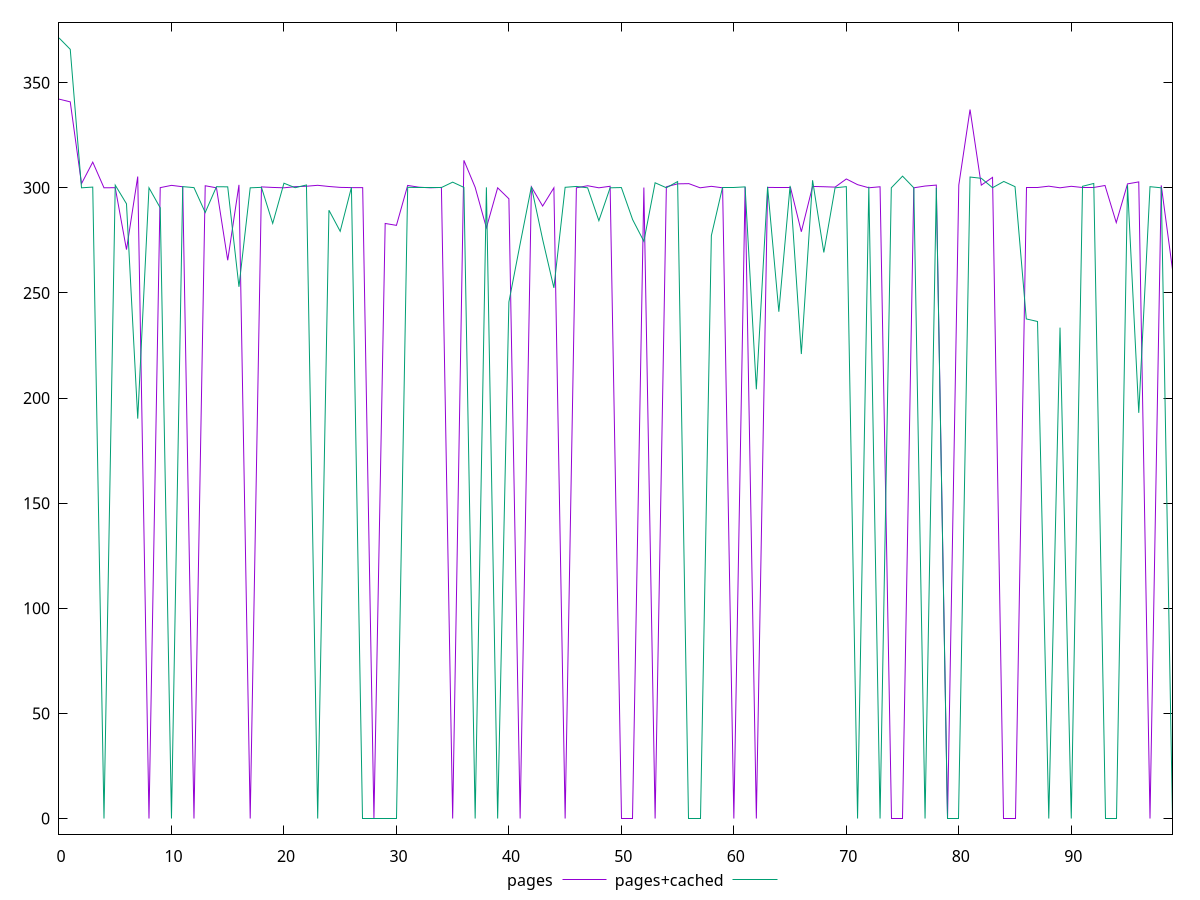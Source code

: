 reset

$pages <<EOF
0 342.188
1 340.874
2 301.964
3 312.214
4 300
5 300.058
6 270.6029996871948
7 305.352
8 0
9 300.076
10 301.16
11 300.504
12 0
13 300.976
14 300
15 265.5239996910095
16 301.402
17 0
18 300.43
19 300.178
20 300
21 300.542
22 300.75
23 301.186
24 300.628
25 300.202
26 300.096
27 300.068
28 0
29 283.04100036621094
30 282.1329998970032
31 301.126
32 300.292
33 300
34 300.182
35 0
36 313.072
37 300.232
38 280.97100019454956
39 300
40 294.7699999809265
41 0
42 300.43
43 291.31899976730347
44 300
45 0
46 300
47 300.982
48 300
49 300.736
50 0
51 0
52 300.12
53 0
54 300.494
55 301.88
56 301.976
57 300
58 300.704
59 300
60 0
61 300.334
62 0
63 300.182
64 300
65 300
66 279.09600019454956
67 300.654
68 300.512
69 300.322
70 304.202
71 301.496
72 300.016
73 300.488
74 0
75 0
76 300
77 300.838
78 301.292
79 0
80 301.294
81 337.236
82 301.264
83 304.95600032806396
84 0
85 0
86 300
87 300
88 300.774
89 300
90 300.712
91 300
92 300
93 301.1
94 283.4470000267029
95 301.864
96 302.808
97 0
98 301.162
99 261.1670002937317
EOF

$pagesCached <<EOF
0 371.298
1 365.862
2 300
3 300.338
4 0
5 301.258
6 292.3980002403259
7 190.2059998512268
8 300
9 290.45300006866455
10 0
11 300.562
12 300.092
13 288.2710003852844
14 300.514
15 300.46
16 252.91499996185303
17 300
18 300.216
19 283.0789999961853
20 302.184
21 300.048
22 301.346
23 0
24 289.34299993515015
25 279.30800008773804
26 300.206
27 0
28 0
29 0
30 0
31 300.232
32 300
33 300
34 300.126
35 302.688
36 300.2
37 0
38 300.224
39 0
40 245.69299983978271
41 273.3420000076294
42 300.534
43 275.4450001716614
44 252.41299962997437
45 300.238
46 300.648
47 300
48 284.3650002479553
49 300
50 300.12
51 284.8780002593994
52 274.52800035476685
53 302.396
54 300.014
55 302.972
56 0
57 0
58 277.24399995803833
59 300
60 300
61 300.442
62 204.16499948501587
63 300.502
64 241.0329999923706
65 300.94
66 220.9390001296997
67 303.594
68 269.2409996986389
69 300
70 300.552
71 0
72 300.55
73 0
74 300
75 305.546
76 300
77 0
78 300
79 0
80 0
81 305.124
82 304.518
83 300.036
84 303.016
85 300.542
86 237.63199949264526
87 236.40300035476685
88 0
89 233.5
90 0
91 300.724
92 302.064
93 0
94 0
95 301.302
96 192.95100021362305
97 300.536
98 300
99 0
EOF

set key outside below
set xrange [0:99]
set yrange [-7.42596:378.72396]
set trange [-7.42596:378.72396]
set terminal svg size 640, 520 enhanced background rgb 'white'
set output "report_00019_2021-02-10T18-14-37.922Z//uses-rel-preconnect/comparison/line/0_vs_1.svg"

plot $pages title "pages" with line, \
     $pagesCached title "pages+cached" with line

reset
